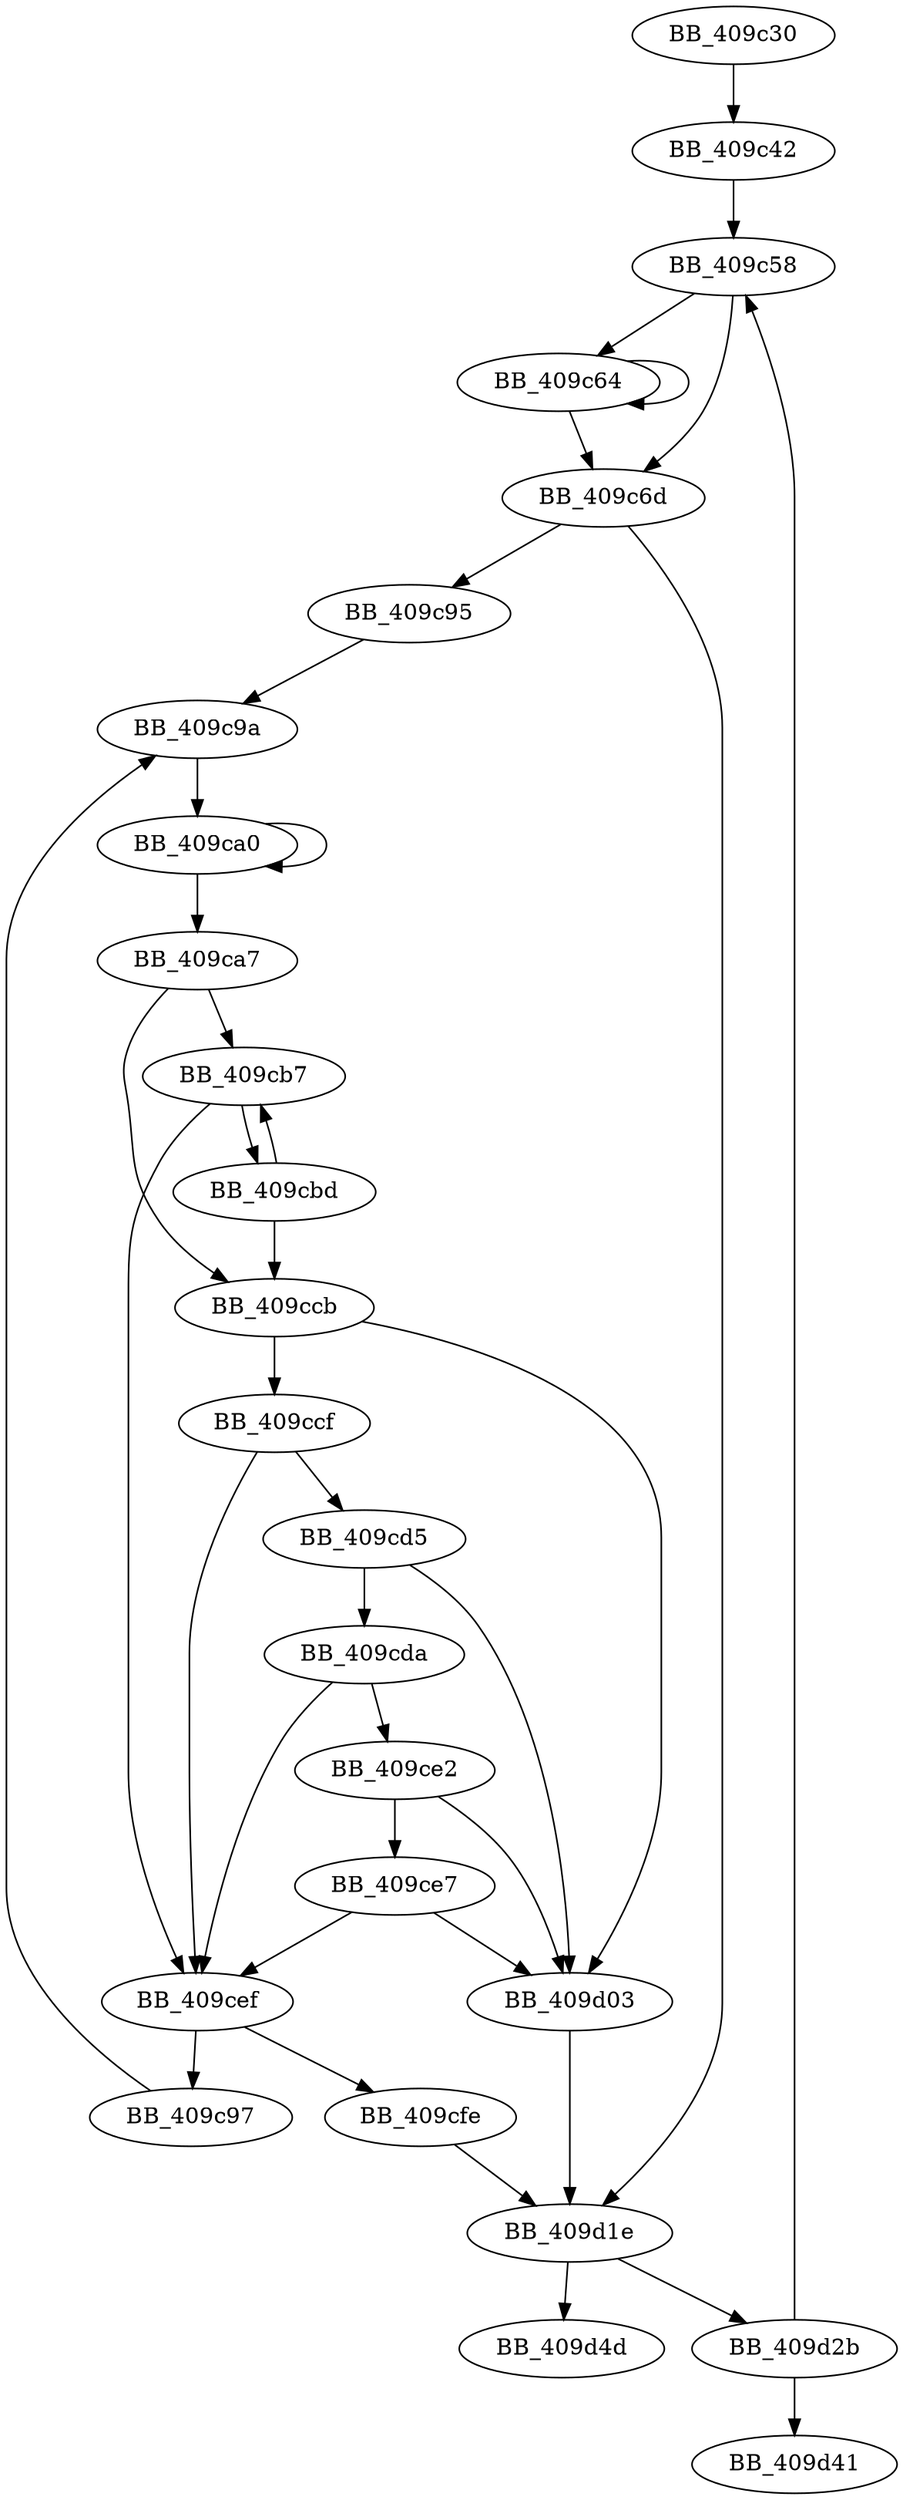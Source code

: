 DiGraph sub_409C30{
BB_409c30->BB_409c42
BB_409c42->BB_409c58
BB_409c58->BB_409c64
BB_409c58->BB_409c6d
BB_409c64->BB_409c64
BB_409c64->BB_409c6d
BB_409c6d->BB_409c95
BB_409c6d->BB_409d1e
BB_409c95->BB_409c9a
BB_409c97->BB_409c9a
BB_409c9a->BB_409ca0
BB_409ca0->BB_409ca0
BB_409ca0->BB_409ca7
BB_409ca7->BB_409cb7
BB_409ca7->BB_409ccb
BB_409cb7->BB_409cbd
BB_409cb7->BB_409cef
BB_409cbd->BB_409cb7
BB_409cbd->BB_409ccb
BB_409ccb->BB_409ccf
BB_409ccb->BB_409d03
BB_409ccf->BB_409cd5
BB_409ccf->BB_409cef
BB_409cd5->BB_409cda
BB_409cd5->BB_409d03
BB_409cda->BB_409ce2
BB_409cda->BB_409cef
BB_409ce2->BB_409ce7
BB_409ce2->BB_409d03
BB_409ce7->BB_409cef
BB_409ce7->BB_409d03
BB_409cef->BB_409c97
BB_409cef->BB_409cfe
BB_409cfe->BB_409d1e
BB_409d03->BB_409d1e
BB_409d1e->BB_409d2b
BB_409d1e->BB_409d4d
BB_409d2b->BB_409c58
BB_409d2b->BB_409d41
}
